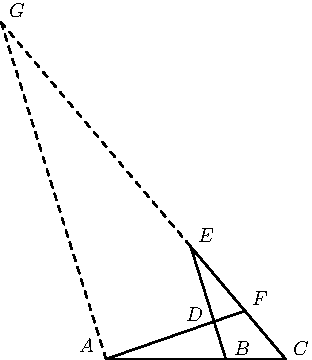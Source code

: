 import graph; size(6cm); real lsf=0.5; pen dps=linewidth(0.7)+fontsize(10); defaultpen(dps); pen ds=black; real xmin=-4.332746833169581,xmax=9.901130976281932,ymin=-3.2462568674785626,ymax=6.298683103335192; 
pair A=(0.,0.), B=(1.,0.), C=(1.5,0.), D=(0.9021466961368108,0.3132076347842009), F=(1.1599028950330426,0.40269553043682976), G=(-0.8806797347687035,2.818868713057809); 
draw(C--B,linewidth(0.8)); draw(B--A,linewidth(0.8)); draw(A--D,linewidth(0.8)); draw(B--D,linewidth(0.8)); draw(D--(0.7064400884104325,0.9396229043526027),linewidth(0.8)); draw((0.7064400884104325,0.9396229043526027)--C,linewidth(0.8)); draw(D--F,linewidth(0.8)); draw(G--A,linewidth(0.8)+linetype("4 4")); draw(G--(0.7064400884104325,0.9396229043526027),linewidth(0.8)+linetype("4 4")); 
dot(A,linewidth(1.pt)+ds); label("$A$",(-0.24524045126918506,0.03934090543865751),NE*lsf); dot(B,linewidth(1.pt)+ds); label("$B$",(1.046723418759278,0.017065666300235677),NE*lsf); dot(C,linewidth(1.pt)+ds); label("$C$",(1.5479162993737678,0.017065666300235677),NE*lsf); dot(D,linewidth(1.pt)+ds); label("$D$",(0.645769114267686,0.2955061555305086),NE*lsf); dot((0.7064400884104325,0.9396229043526027),linewidth(1.pt)+ds); label("$E$",(0.746007690390584,0.9637633296831636),NE*lsf); dot(F,linewidth(1.pt)+ds); label("$F$",(1.2026500927282304,0.42915759036103956),NE*lsf); dot(G,linewidth(1.pt)+ds); label("$G$",(-0.8355342884373621,2.8460210368798085),NE*lsf); 
clip((xmin,ymin)--(xmin,ymax)--(xmax,ymax)--(xmax,ymin)--cycle); 